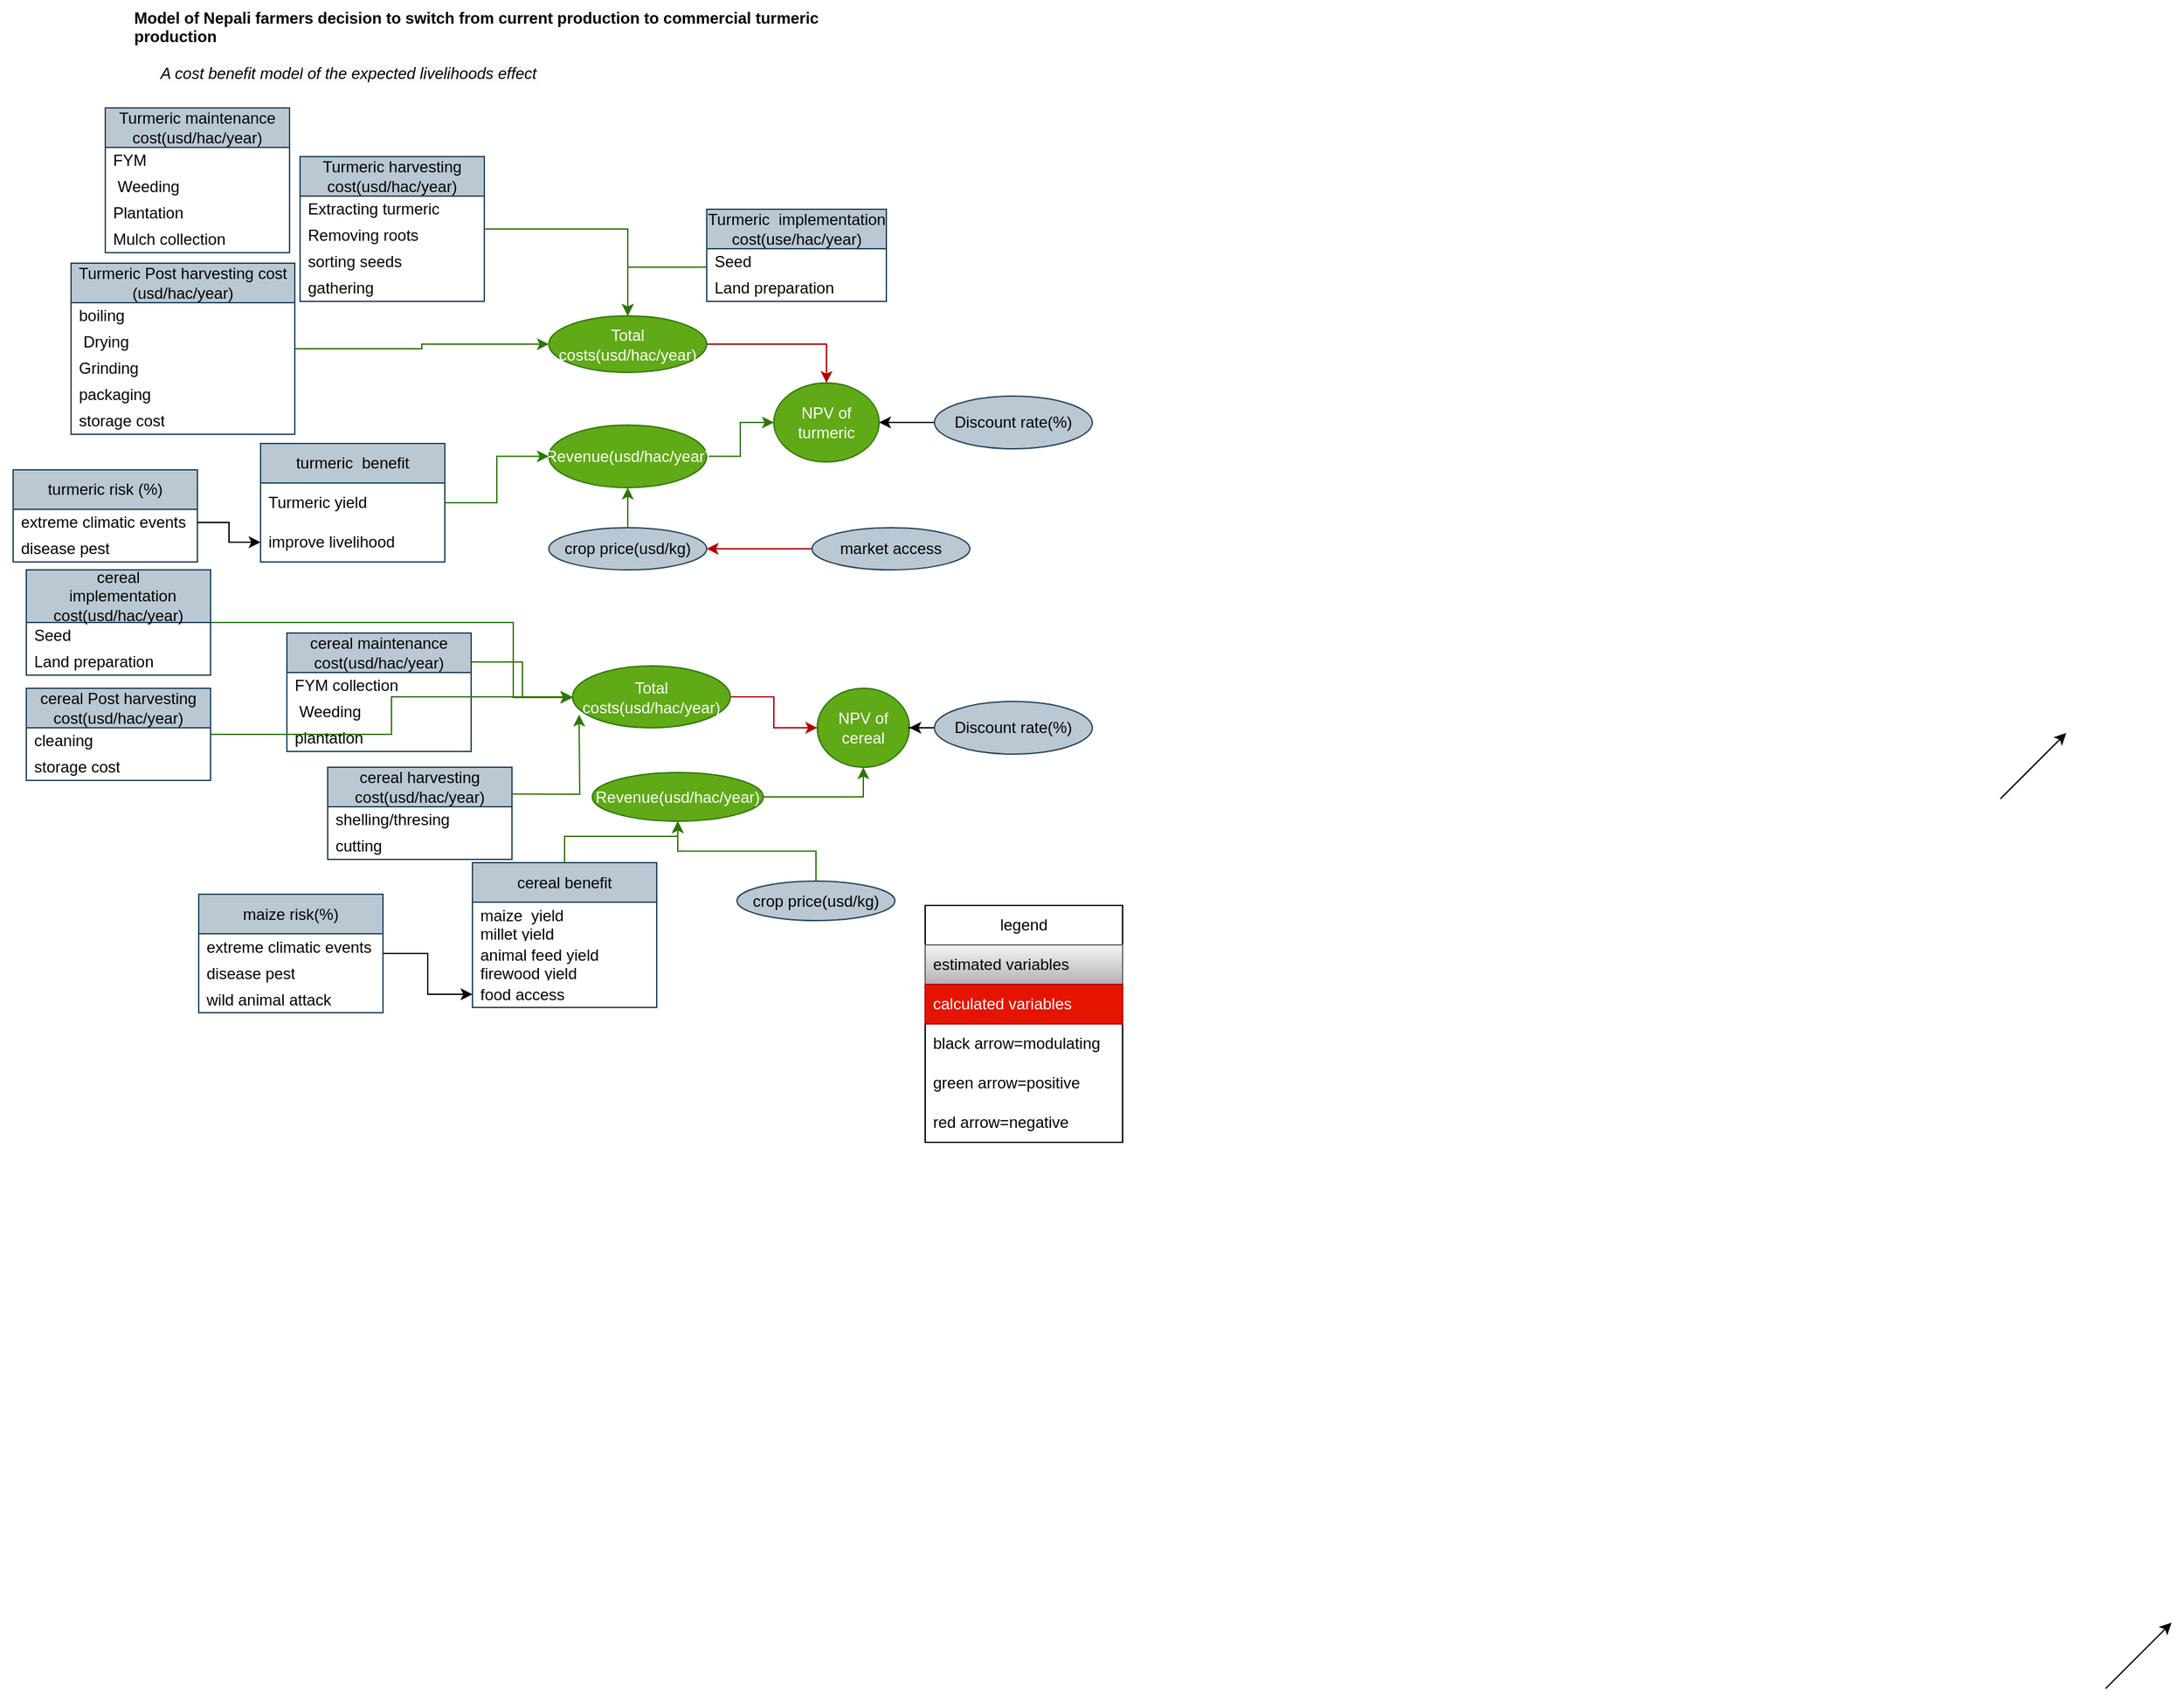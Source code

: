 <mxfile version="22.1.8" type="github">
  <diagram id="5McHi9BxwL8mM6UUfLl7" name="Page-1">
    <mxGraphModel dx="104" dy="647" grid="1" gridSize="10" guides="1" tooltips="1" connect="1" arrows="1" fold="1" page="1" pageScale="1" pageWidth="850" pageHeight="1100" background="none" math="0" shadow="0">
      <root>
        <mxCell id="0" />
        <mxCell id="1" parent="0" />
        <mxCell id="vRBI4vWx7eo8pq1-qWPK-2" value="Model of Nepali farmers decision to switch from current production to commercial turmeric production" style="text;whiteSpace=wrap;fontSize=12;fontStyle=1;strokeWidth=1;" parent="1" vertex="1">
          <mxGeometry x="950" y="17" width="560" height="60" as="geometry" />
        </mxCell>
        <mxCell id="vRBI4vWx7eo8pq1-qWPK-3" value="&lt;span style=&quot;color: rgb(0, 0, 0); font-family: Helvetica; font-size: 12px; font-style: italic; font-variant-ligatures: normal; font-variant-caps: normal; letter-spacing: normal; orphans: 2; text-align: left; text-indent: 0px; text-transform: none; widows: 2; word-spacing: 0px; -webkit-text-stroke-width: 0px; background-color: rgb(251, 251, 251); text-decoration-thickness: initial; float: none; display: inline !important;&quot;&gt;A cost benefit model&lt;/span&gt;&lt;span style=&quot;color: rgb(0, 0, 0); font-family: Helvetica; font-size: 12px; font-style: italic; font-variant-ligatures: normal; font-variant-caps: normal; letter-spacing: normal; orphans: 2; text-align: left; text-indent: 0px; text-transform: none; widows: 2; word-spacing: 0px; -webkit-text-stroke-width: 0px; background-color: rgb(251, 251, 251); text-decoration-thickness: initial; float: none; display: inline !important;&quot;&gt;&amp;nbsp;of the expected livelihoods effect&amp;nbsp;&lt;/span&gt;" style="text;whiteSpace=wrap;html=1;fontSize=12;fontStyle=0;strokeWidth=1;" parent="1" vertex="1">
          <mxGeometry x="970" y="59" width="450" height="40" as="geometry" />
        </mxCell>
        <mxCell id="vRBI4vWx7eo8pq1-qWPK-5" value="NPV of turmeric" style="ellipse;whiteSpace=wrap;html=1;fontSize=12;strokeWidth=1;fillColor=#60a917;fontColor=#ffffff;strokeColor=#2D7600;" parent="1" vertex="1">
          <mxGeometry x="1438" y="308" width="80" height="60" as="geometry" />
        </mxCell>
        <mxCell id="vRBI4vWx7eo8pq1-qWPK-17" style="edgeStyle=none;curved=1;rounded=0;orthogonalLoop=1;jettySize=auto;html=1;entryX=0;entryY=0.5;entryDx=0;entryDy=0;fontSize=12;startSize=8;endSize=8;strokeWidth=1;" parent="1" edge="1">
          <mxGeometry relative="1" as="geometry">
            <mxPoint x="860" y="294.5" as="sourcePoint" />
            <mxPoint x="860" y="294.5" as="targetPoint" />
          </mxGeometry>
        </mxCell>
        <mxCell id="vRBI4vWx7eo8pq1-qWPK-29" value="NPV of cereal" style="ellipse;whiteSpace=wrap;html=1;fontSize=12;strokeWidth=1;fillColor=#60a917;fontColor=#ffffff;strokeColor=#2D7600;" parent="1" vertex="1">
          <mxGeometry x="1471" y="540" width="70" height="60" as="geometry" />
        </mxCell>
        <mxCell id="g0W_0NXHWMT82P0ljdfY-27" value="" style="edgeStyle=orthogonalEdgeStyle;rounded=0;orthogonalLoop=1;jettySize=auto;html=1;fillColor=#60a917;strokeColor=#2D7600;" parent="1" source="Bm_euUfFgAgu9yLUH32F-1" target="vRBI4vWx7eo8pq1-qWPK-5" edge="1">
          <mxGeometry relative="1" as="geometry" />
        </mxCell>
        <mxCell id="Bm_euUfFgAgu9yLUH32F-1" value="Revenue(usd/hac/year)" style="ellipse;whiteSpace=wrap;html=1;fillColor=#60a917;fontColor=#ffffff;strokeColor=#2D7600;" parent="1" vertex="1">
          <mxGeometry x="1267" y="340" width="120" height="47.5" as="geometry" />
        </mxCell>
        <mxCell id="g0W_0NXHWMT82P0ljdfY-26" value="" style="edgeStyle=orthogonalEdgeStyle;rounded=0;orthogonalLoop=1;jettySize=auto;html=1;fillColor=#e51400;strokeColor=#B20000;" parent="1" source="Bm_euUfFgAgu9yLUH32F-5" target="vRBI4vWx7eo8pq1-qWPK-5" edge="1">
          <mxGeometry relative="1" as="geometry" />
        </mxCell>
        <mxCell id="Bm_euUfFgAgu9yLUH32F-5" value="Total costs(usd/hac/year)" style="ellipse;whiteSpace=wrap;html=1;fillColor=#60a917;fontColor=#ffffff;strokeColor=#2D7600;" parent="1" vertex="1">
          <mxGeometry x="1267" y="257" width="120" height="43" as="geometry" />
        </mxCell>
        <mxCell id="qbSNNWnGffYOng-eK7Mu-45" value="" style="edgeStyle=orthogonalEdgeStyle;rounded=0;orthogonalLoop=1;jettySize=auto;html=1;fillColor=#e51400;strokeColor=#B20000;" parent="1" source="Bm_euUfFgAgu9yLUH32F-6" target="vRBI4vWx7eo8pq1-qWPK-29" edge="1">
          <mxGeometry relative="1" as="geometry" />
        </mxCell>
        <mxCell id="Bm_euUfFgAgu9yLUH32F-6" value="Total costs(usd/hac/year)" style="ellipse;whiteSpace=wrap;html=1;fillColor=#60a917;fontColor=#ffffff;strokeColor=#2D7600;" parent="1" vertex="1">
          <mxGeometry x="1285" y="523" width="120" height="47" as="geometry" />
        </mxCell>
        <mxCell id="g0W_0NXHWMT82P0ljdfY-28" value="" style="edgeStyle=orthogonalEdgeStyle;rounded=0;orthogonalLoop=1;jettySize=auto;html=1;" parent="1" source="Bm_euUfFgAgu9yLUH32F-8" target="vRBI4vWx7eo8pq1-qWPK-5" edge="1">
          <mxGeometry relative="1" as="geometry" />
        </mxCell>
        <mxCell id="Bm_euUfFgAgu9yLUH32F-8" value="Discount rate(%)" style="ellipse;whiteSpace=wrap;html=1;fillColor=#bac8d3;strokeColor=#23445d;" parent="1" vertex="1">
          <mxGeometry x="1560" y="318" width="120" height="40" as="geometry" />
        </mxCell>
        <mxCell id="Bm_euUfFgAgu9yLUH32F-24" value="" style="endArrow=classic;html=1;rounded=0;" parent="1" edge="1">
          <mxGeometry width="50" height="50" relative="1" as="geometry">
            <mxPoint x="2450" y="1300" as="sourcePoint" />
            <mxPoint x="2500" y="1250" as="targetPoint" />
          </mxGeometry>
        </mxCell>
        <mxCell id="Bm_euUfFgAgu9yLUH32F-32" value="" style="endArrow=classic;html=1;rounded=0;" parent="1" edge="1">
          <mxGeometry width="50" height="50" relative="1" as="geometry">
            <mxPoint x="2370" y="624" as="sourcePoint" />
            <mxPoint x="2420" y="574" as="targetPoint" />
          </mxGeometry>
        </mxCell>
        <mxCell id="qbSNNWnGffYOng-eK7Mu-56" value="" style="edgeStyle=orthogonalEdgeStyle;rounded=0;orthogonalLoop=1;jettySize=auto;html=1;fillColor=#60a917;strokeColor=#2D7600;" parent="1" source="Bm_euUfFgAgu9yLUH32F-40" target="vRBI4vWx7eo8pq1-qWPK-29" edge="1">
          <mxGeometry relative="1" as="geometry" />
        </mxCell>
        <mxCell id="Bm_euUfFgAgu9yLUH32F-40" value="Revenue(usd/hac/year)" style="ellipse;whiteSpace=wrap;html=1;fillColor=#60a917;fontColor=#ffffff;strokeColor=#2D7600;" parent="1" vertex="1">
          <mxGeometry x="1300" y="604" width="130" height="37" as="geometry" />
        </mxCell>
        <mxCell id="qbSNNWnGffYOng-eK7Mu-16" style="edgeStyle=orthogonalEdgeStyle;rounded=0;orthogonalLoop=1;jettySize=auto;html=1;exitX=0.5;exitY=1;exitDx=0;exitDy=0;" parent="1" edge="1">
          <mxGeometry relative="1" as="geometry">
            <mxPoint x="1127" y="641" as="sourcePoint" />
            <mxPoint x="1127" y="641" as="targetPoint" />
          </mxGeometry>
        </mxCell>
        <mxCell id="g0W_0NXHWMT82P0ljdfY-61" value="" style="edgeStyle=orthogonalEdgeStyle;rounded=0;orthogonalLoop=1;jettySize=auto;html=1;fillColor=#60a917;strokeColor=#2D7600;" parent="1" source="qbSNNWnGffYOng-eK7Mu-23" target="Bm_euUfFgAgu9yLUH32F-40" edge="1">
          <mxGeometry relative="1" as="geometry" />
        </mxCell>
        <mxCell id="qbSNNWnGffYOng-eK7Mu-23" value="cereal benefit" style="swimlane;fontStyle=0;childLayout=stackLayout;horizontal=1;startSize=30;horizontalStack=0;resizeParent=1;resizeParentMax=0;resizeLast=0;collapsible=1;marginBottom=0;whiteSpace=wrap;html=1;fillColor=#bac8d3;strokeColor=#23445d;" parent="1" vertex="1">
          <mxGeometry x="1209" y="672.5" width="140" height="110" as="geometry">
            <mxRectangle x="951" y="646.5" width="80" height="30" as="alternateBounds" />
          </mxGeometry>
        </mxCell>
        <mxCell id="qbSNNWnGffYOng-eK7Mu-24" value="maize &amp;nbsp;yield &lt;br&gt;millet yield" style="text;strokeColor=none;fillColor=none;align=left;verticalAlign=middle;spacingLeft=4;spacingRight=4;overflow=hidden;points=[[0,0.5,0,0,0],[1,0.5,0,0,0]];portConstraint=eastwest;rotatable=0;whiteSpace=wrap;html=1;" parent="qbSNNWnGffYOng-eK7Mu-23" vertex="1">
          <mxGeometry y="30" width="140" height="30" as="geometry" />
        </mxCell>
        <mxCell id="qbSNNWnGffYOng-eK7Mu-25" value="animal feed yield firewood yield" style="text;strokeColor=none;fillColor=none;align=left;verticalAlign=middle;spacingLeft=4;spacingRight=4;overflow=hidden;points=[[0,0.5],[1,0.5]];portConstraint=eastwest;rotatable=0;whiteSpace=wrap;html=1;" parent="qbSNNWnGffYOng-eK7Mu-23" vertex="1">
          <mxGeometry y="60" width="140" height="30" as="geometry" />
        </mxCell>
        <mxCell id="qbSNNWnGffYOng-eK7Mu-26" value="food access" style="text;strokeColor=none;fillColor=none;align=left;verticalAlign=middle;spacingLeft=4;spacingRight=4;overflow=hidden;points=[[0,0.5],[1,0.5]];portConstraint=eastwest;rotatable=0;whiteSpace=wrap;html=1;" parent="qbSNNWnGffYOng-eK7Mu-23" vertex="1">
          <mxGeometry y="90" width="140" height="20" as="geometry" />
        </mxCell>
        <mxCell id="g0W_0NXHWMT82P0ljdfY-30" value="" style="edgeStyle=orthogonalEdgeStyle;rounded=0;orthogonalLoop=1;jettySize=auto;html=1;fillColor=#60a917;strokeColor=#2D7600;" parent="1" source="qbSNNWnGffYOng-eK7Mu-44" target="Bm_euUfFgAgu9yLUH32F-1" edge="1">
          <mxGeometry relative="1" as="geometry" />
        </mxCell>
        <mxCell id="qbSNNWnGffYOng-eK7Mu-44" value="crop price(usd/kg)" style="ellipse;whiteSpace=wrap;html=1;fillColor=#bac8d3;strokeColor=#23445d;" parent="1" vertex="1">
          <mxGeometry x="1267" y="418" width="120" height="32" as="geometry" />
        </mxCell>
        <mxCell id="g0W_0NXHWMT82P0ljdfY-25" value="" style="edgeStyle=orthogonalEdgeStyle;rounded=0;orthogonalLoop=1;jettySize=auto;html=1;fillColor=#60a917;strokeColor=#2D7600;" parent="1" source="qbSNNWnGffYOng-eK7Mu-59" target="Bm_euUfFgAgu9yLUH32F-1" edge="1">
          <mxGeometry relative="1" as="geometry" />
        </mxCell>
        <mxCell id="qbSNNWnGffYOng-eK7Mu-59" value="turmeric &amp;nbsp;benefit" style="swimlane;fontStyle=0;childLayout=stackLayout;horizontal=1;startSize=30;horizontalStack=0;resizeParent=1;resizeParentMax=0;resizeLast=0;collapsible=1;marginBottom=0;whiteSpace=wrap;html=1;fillColor=#bac8d3;strokeColor=#23445d;" parent="1" vertex="1">
          <mxGeometry x="1048" y="354" width="140" height="90" as="geometry">
            <mxRectangle x="1048" y="354" width="130" height="30" as="alternateBounds" />
          </mxGeometry>
        </mxCell>
        <mxCell id="qbSNNWnGffYOng-eK7Mu-60" value="Turmeric yield" style="text;strokeColor=none;fillColor=none;align=left;verticalAlign=middle;spacingLeft=4;spacingRight=4;overflow=hidden;points=[[0,0.5],[1,0.5]];portConstraint=eastwest;rotatable=0;whiteSpace=wrap;html=1;" parent="qbSNNWnGffYOng-eK7Mu-59" vertex="1">
          <mxGeometry y="30" width="140" height="30" as="geometry" />
        </mxCell>
        <mxCell id="qbSNNWnGffYOng-eK7Mu-62" value="improve livelihood" style="text;strokeColor=none;fillColor=none;align=left;verticalAlign=middle;spacingLeft=4;spacingRight=4;overflow=hidden;points=[[0,0.5],[1,0.5]];portConstraint=eastwest;rotatable=0;whiteSpace=wrap;html=1;" parent="qbSNNWnGffYOng-eK7Mu-59" vertex="1">
          <mxGeometry y="60" width="140" height="30" as="geometry" />
        </mxCell>
        <mxCell id="g0W_0NXHWMT82P0ljdfY-53" value="" style="edgeStyle=orthogonalEdgeStyle;rounded=0;orthogonalLoop=1;jettySize=auto;html=1;fillColor=#60a917;strokeColor=#2D7600;" parent="1" source="P7z4gR5DvrRTQaax9_9S-4" target="Bm_euUfFgAgu9yLUH32F-6" edge="1">
          <mxGeometry relative="1" as="geometry">
            <Array as="points">
              <mxPoint x="1247" y="520" />
              <mxPoint x="1247" y="547" />
            </Array>
          </mxGeometry>
        </mxCell>
        <mxCell id="P7z4gR5DvrRTQaax9_9S-4" value="cereal maintenance cost(usd/hac/year)" style="swimlane;fontStyle=0;childLayout=stackLayout;horizontal=1;startSize=30;horizontalStack=0;resizeParent=1;resizeParentMax=0;resizeLast=0;collapsible=1;marginBottom=0;whiteSpace=wrap;html=1;fillColor=#bac8d3;strokeColor=#23445d;" parent="1" vertex="1">
          <mxGeometry x="1068" y="498" width="140" height="90" as="geometry">
            <mxRectangle x="1068" y="498" width="170" height="30" as="alternateBounds" />
          </mxGeometry>
        </mxCell>
        <mxCell id="P7z4gR5DvrRTQaax9_9S-5" value="FYM collection" style="text;strokeColor=none;fillColor=none;align=left;verticalAlign=middle;spacingLeft=4;spacingRight=4;overflow=hidden;points=[[0,0.5],[1,0.5]];portConstraint=eastwest;rotatable=0;whiteSpace=wrap;html=1;" parent="P7z4gR5DvrRTQaax9_9S-4" vertex="1">
          <mxGeometry y="30" width="140" height="20" as="geometry" />
        </mxCell>
        <mxCell id="P7z4gR5DvrRTQaax9_9S-6" value="&amp;nbsp;Weeding&lt;br&gt;" style="text;strokeColor=none;fillColor=none;align=left;verticalAlign=middle;spacingLeft=4;spacingRight=4;overflow=hidden;points=[[0,0.5],[1,0.5]];portConstraint=eastwest;rotatable=0;whiteSpace=wrap;html=1;" parent="P7z4gR5DvrRTQaax9_9S-4" vertex="1">
          <mxGeometry y="50" width="140" height="20" as="geometry" />
        </mxCell>
        <mxCell id="P7z4gR5DvrRTQaax9_9S-7" value="plantation" style="text;strokeColor=none;fillColor=none;align=left;verticalAlign=middle;spacingLeft=4;spacingRight=4;overflow=hidden;points=[[0,0.5],[1,0.5]];portConstraint=eastwest;rotatable=0;whiteSpace=wrap;html=1;" parent="P7z4gR5DvrRTQaax9_9S-4" vertex="1">
          <mxGeometry y="70" width="140" height="20" as="geometry" />
        </mxCell>
        <mxCell id="g0W_0NXHWMT82P0ljdfY-52" value="" style="edgeStyle=orthogonalEdgeStyle;rounded=0;orthogonalLoop=1;jettySize=auto;html=1;fillColor=#60a917;strokeColor=#2D7600;" parent="1" edge="1">
          <mxGeometry relative="1" as="geometry">
            <mxPoint x="1178" y="620" as="sourcePoint" />
            <mxPoint x="1290" y="560" as="targetPoint" />
          </mxGeometry>
        </mxCell>
        <mxCell id="P7z4gR5DvrRTQaax9_9S-9" value="cereal harvesting cost(usd/hac/year)" style="swimlane;fontStyle=0;childLayout=stackLayout;horizontal=1;startSize=30;horizontalStack=0;resizeParent=1;resizeParentMax=0;resizeLast=0;collapsible=1;marginBottom=0;whiteSpace=wrap;html=1;fillColor=#bac8d3;strokeColor=#23445d;" parent="1" vertex="1">
          <mxGeometry x="1099" y="600" width="140" height="70" as="geometry">
            <mxRectangle x="1073" y="600" width="160" height="30" as="alternateBounds" />
          </mxGeometry>
        </mxCell>
        <mxCell id="P7z4gR5DvrRTQaax9_9S-11" value="shelling/thresing" style="text;strokeColor=none;fillColor=none;align=left;verticalAlign=middle;spacingLeft=4;spacingRight=4;overflow=hidden;points=[[0,0.5],[1,0.5]];portConstraint=eastwest;rotatable=0;whiteSpace=wrap;html=1;" parent="P7z4gR5DvrRTQaax9_9S-9" vertex="1">
          <mxGeometry y="30" width="140" height="20" as="geometry" />
        </mxCell>
        <mxCell id="P7z4gR5DvrRTQaax9_9S-10" value="cutting" style="text;strokeColor=none;fillColor=none;align=left;verticalAlign=middle;spacingLeft=4;spacingRight=4;overflow=hidden;points=[[0,0.5],[1,0.5]];portConstraint=eastwest;rotatable=0;whiteSpace=wrap;html=1;" parent="P7z4gR5DvrRTQaax9_9S-9" vertex="1">
          <mxGeometry y="50" width="140" height="20" as="geometry" />
        </mxCell>
        <mxCell id="g0W_0NXHWMT82P0ljdfY-24" value="" style="edgeStyle=orthogonalEdgeStyle;rounded=0;orthogonalLoop=1;jettySize=auto;html=1;fillColor=#60a917;strokeColor=#2D7600;" parent="1" source="d5tyBhBD4ZNlllIkALd0-3" target="Bm_euUfFgAgu9yLUH32F-5" edge="1">
          <mxGeometry relative="1" as="geometry" />
        </mxCell>
        <mxCell id="d5tyBhBD4ZNlllIkALd0-3" value="Turmeric Post harvesting cost (usd/hac/year)" style="swimlane;fontStyle=0;childLayout=stackLayout;horizontal=1;startSize=30;horizontalStack=0;resizeParent=1;resizeParentMax=0;resizeLast=0;collapsible=1;marginBottom=0;whiteSpace=wrap;html=1;fillColor=#bac8d3;strokeColor=#23445d;" parent="1" vertex="1">
          <mxGeometry x="904" y="217" width="170" height="130" as="geometry">
            <mxRectangle x="879" y="280" width="200" height="30" as="alternateBounds" />
          </mxGeometry>
        </mxCell>
        <mxCell id="d5tyBhBD4ZNlllIkALd0-6" value="boiling&amp;nbsp;" style="text;strokeColor=none;fillColor=none;align=left;verticalAlign=middle;spacingLeft=4;spacingRight=4;overflow=hidden;points=[[0,0.5],[1,0.5]];portConstraint=eastwest;rotatable=0;whiteSpace=wrap;html=1;" parent="d5tyBhBD4ZNlllIkALd0-3" vertex="1">
          <mxGeometry y="30" width="170" height="20" as="geometry" />
        </mxCell>
        <mxCell id="g0W_0NXHWMT82P0ljdfY-102" value="&amp;nbsp;Drying&amp;nbsp;" style="text;strokeColor=none;fillColor=none;align=left;verticalAlign=middle;spacingLeft=4;spacingRight=4;overflow=hidden;points=[[0,0.5],[1,0.5]];portConstraint=eastwest;rotatable=0;whiteSpace=wrap;html=1;" parent="d5tyBhBD4ZNlllIkALd0-3" vertex="1">
          <mxGeometry y="50" width="170" height="20" as="geometry" />
        </mxCell>
        <mxCell id="g0W_0NXHWMT82P0ljdfY-103" value="Grinding" style="text;strokeColor=none;fillColor=none;align=left;verticalAlign=middle;spacingLeft=4;spacingRight=4;overflow=hidden;points=[[0,0.5],[1,0.5]];portConstraint=eastwest;rotatable=0;whiteSpace=wrap;html=1;" parent="d5tyBhBD4ZNlllIkALd0-3" vertex="1">
          <mxGeometry y="70" width="170" height="20" as="geometry" />
        </mxCell>
        <mxCell id="g0W_0NXHWMT82P0ljdfY-105" value="packaging" style="text;strokeColor=none;fillColor=none;align=left;verticalAlign=middle;spacingLeft=4;spacingRight=4;overflow=hidden;points=[[0,0.5],[1,0.5]];portConstraint=eastwest;rotatable=0;whiteSpace=wrap;html=1;" parent="d5tyBhBD4ZNlllIkALd0-3" vertex="1">
          <mxGeometry y="90" width="170" height="20" as="geometry" />
        </mxCell>
        <mxCell id="g0W_0NXHWMT82P0ljdfY-106" value="storage cost" style="text;strokeColor=none;fillColor=none;align=left;verticalAlign=middle;spacingLeft=4;spacingRight=4;overflow=hidden;points=[[0,0.5],[1,0.5]];portConstraint=eastwest;rotatable=0;whiteSpace=wrap;html=1;" parent="d5tyBhBD4ZNlllIkALd0-3" vertex="1">
          <mxGeometry y="110" width="170" height="20" as="geometry" />
        </mxCell>
        <mxCell id="g0W_0NXHWMT82P0ljdfY-13" value="" style="edgeStyle=orthogonalEdgeStyle;rounded=0;orthogonalLoop=1;jettySize=auto;html=1;fillColor=#60a917;strokeColor=#2D7600;" parent="1" source="d5tyBhBD4ZNlllIkALd0-7" target="Bm_euUfFgAgu9yLUH32F-5" edge="1">
          <mxGeometry relative="1" as="geometry">
            <Array as="points">
              <mxPoint x="1477" y="220" />
              <mxPoint x="1327" y="220" />
            </Array>
          </mxGeometry>
        </mxCell>
        <mxCell id="d5tyBhBD4ZNlllIkALd0-7" value="Turmeric &amp;nbsp;implementation cost(use/hac/year)" style="swimlane;fontStyle=0;childLayout=stackLayout;horizontal=1;startSize=30;horizontalStack=0;resizeParent=1;resizeParentMax=0;resizeLast=0;collapsible=1;marginBottom=0;whiteSpace=wrap;html=1;fillColor=#bac8d3;strokeColor=#23445d;" parent="1" vertex="1">
          <mxGeometry x="1387" y="176" width="136.5" height="70" as="geometry">
            <mxRectangle x="1380" y="150" width="193" height="30" as="alternateBounds" />
          </mxGeometry>
        </mxCell>
        <mxCell id="g0W_0NXHWMT82P0ljdfY-39" value="Seed &amp;nbsp;&amp;nbsp;&lt;br&gt;&amp;nbsp;&lt;br&gt;&amp;nbsp;" style="text;strokeColor=none;fillColor=none;align=left;verticalAlign=middle;spacingLeft=4;spacingRight=4;overflow=hidden;points=[[0,0.5],[1,0.5]];portConstraint=eastwest;rotatable=0;whiteSpace=wrap;html=1;" parent="d5tyBhBD4ZNlllIkALd0-7" vertex="1">
          <mxGeometry y="30" width="136.5" height="20" as="geometry" />
        </mxCell>
        <mxCell id="d5tyBhBD4ZNlllIkALd0-9" value="Land preparation" style="text;strokeColor=none;fillColor=none;align=left;verticalAlign=middle;spacingLeft=4;spacingRight=4;overflow=hidden;points=[[0,0.5],[1,0.5]];portConstraint=eastwest;rotatable=0;whiteSpace=wrap;html=1;" parent="d5tyBhBD4ZNlllIkALd0-7" vertex="1">
          <mxGeometry y="50" width="136.5" height="20" as="geometry" />
        </mxCell>
        <mxCell id="d5tyBhBD4ZNlllIkALd0-12" value="Turmeric maintenance cost(usd/hac/year)" style="swimlane;fontStyle=0;childLayout=stackLayout;horizontal=1;startSize=30;horizontalStack=0;resizeParent=1;resizeParentMax=0;resizeLast=0;collapsible=1;marginBottom=0;whiteSpace=wrap;html=1;fillColor=#bac8d3;strokeColor=#23445d;" parent="1" vertex="1">
          <mxGeometry x="930" y="99" width="140" height="110" as="geometry">
            <mxRectangle x="930" y="99" width="180" height="30" as="alternateBounds" />
          </mxGeometry>
        </mxCell>
        <mxCell id="d5tyBhBD4ZNlllIkALd0-13" value="FYM &lt;br&gt;" style="text;strokeColor=none;fillColor=none;align=left;verticalAlign=middle;spacingLeft=4;spacingRight=4;overflow=hidden;points=[[0,0.5],[1,0.5]];portConstraint=eastwest;rotatable=0;whiteSpace=wrap;html=1;" parent="d5tyBhBD4ZNlllIkALd0-12" vertex="1">
          <mxGeometry y="30" width="140" height="20" as="geometry" />
        </mxCell>
        <mxCell id="d5tyBhBD4ZNlllIkALd0-14" value="&amp;nbsp;Weeding&lt;br&gt;" style="text;strokeColor=none;fillColor=none;align=left;verticalAlign=middle;spacingLeft=4;spacingRight=4;overflow=hidden;points=[[0,0.5],[1,0.5]];portConstraint=eastwest;rotatable=0;whiteSpace=wrap;html=1;" parent="d5tyBhBD4ZNlllIkALd0-12" vertex="1">
          <mxGeometry y="50" width="140" height="20" as="geometry" />
        </mxCell>
        <mxCell id="d5tyBhBD4ZNlllIkALd0-15" value="Plantation" style="text;strokeColor=none;fillColor=none;align=left;verticalAlign=middle;spacingLeft=4;spacingRight=4;overflow=hidden;points=[[0,0.5],[1,0.5]];portConstraint=eastwest;rotatable=0;whiteSpace=wrap;html=1;" parent="d5tyBhBD4ZNlllIkALd0-12" vertex="1">
          <mxGeometry y="70" width="140" height="20" as="geometry" />
        </mxCell>
        <mxCell id="d5tyBhBD4ZNlllIkALd0-23" value="Mulch collection" style="text;strokeColor=none;fillColor=none;align=left;verticalAlign=middle;spacingLeft=4;spacingRight=4;overflow=hidden;points=[[0,0.5],[1,0.5]];portConstraint=eastwest;rotatable=0;whiteSpace=wrap;html=1;" parent="d5tyBhBD4ZNlllIkALd0-12" vertex="1">
          <mxGeometry y="90" width="140" height="20" as="geometry" />
        </mxCell>
        <mxCell id="g0W_0NXHWMT82P0ljdfY-57" value="" style="edgeStyle=orthogonalEdgeStyle;rounded=0;orthogonalLoop=1;jettySize=auto;html=1;fillColor=#60a917;strokeColor=#2D7600;" parent="1" source="d5tyBhBD4ZNlllIkALd0-29" target="Bm_euUfFgAgu9yLUH32F-6" edge="1">
          <mxGeometry relative="1" as="geometry" />
        </mxCell>
        <mxCell id="d5tyBhBD4ZNlllIkALd0-29" value="cereal Post harvesting cost(usd/hac/year)" style="swimlane;fontStyle=0;childLayout=stackLayout;horizontal=1;startSize=30;horizontalStack=0;resizeParent=1;resizeParentMax=0;resizeLast=0;collapsible=1;marginBottom=0;whiteSpace=wrap;html=1;fillColor=#bac8d3;strokeColor=#23445d;" parent="1" vertex="1">
          <mxGeometry x="870" y="540" width="140" height="70" as="geometry">
            <mxRectangle x="870" y="540" width="165" height="30" as="alternateBounds" />
          </mxGeometry>
        </mxCell>
        <mxCell id="d5tyBhBD4ZNlllIkALd0-30" value="cleaning" style="text;strokeColor=none;fillColor=none;align=left;verticalAlign=middle;spacingLeft=4;spacingRight=4;overflow=hidden;points=[[0,0.5],[1,0.5]];portConstraint=eastwest;rotatable=0;whiteSpace=wrap;html=1;" parent="d5tyBhBD4ZNlllIkALd0-29" vertex="1">
          <mxGeometry y="30" width="140" height="20" as="geometry" />
        </mxCell>
        <mxCell id="d5tyBhBD4ZNlllIkALd0-31" value="storage cost" style="text;strokeColor=none;fillColor=none;align=left;verticalAlign=middle;spacingLeft=4;spacingRight=4;overflow=hidden;points=[[0,0.5],[1,0.5]];portConstraint=eastwest;rotatable=0;whiteSpace=wrap;html=1;" parent="d5tyBhBD4ZNlllIkALd0-29" vertex="1">
          <mxGeometry y="50" width="140" height="20" as="geometry" />
        </mxCell>
        <mxCell id="g0W_0NXHWMT82P0ljdfY-23" value="" style="edgeStyle=orthogonalEdgeStyle;rounded=0;orthogonalLoop=1;jettySize=auto;html=1;fillColor=#60a917;strokeColor=#2D7600;" parent="1" source="d5tyBhBD4ZNlllIkALd0-17" target="Bm_euUfFgAgu9yLUH32F-5" edge="1">
          <mxGeometry relative="1" as="geometry" />
        </mxCell>
        <mxCell id="d5tyBhBD4ZNlllIkALd0-17" value="Turmeric harvesting cost(usd/hac/year)" style="swimlane;fontStyle=0;childLayout=stackLayout;horizontal=1;startSize=30;horizontalStack=0;resizeParent=1;resizeParentMax=0;resizeLast=0;collapsible=1;marginBottom=0;whiteSpace=wrap;html=1;fillColor=#bac8d3;strokeColor=#23445d;" parent="1" vertex="1">
          <mxGeometry x="1078" y="136" width="140" height="110" as="geometry">
            <mxRectangle x="1078" y="160" width="170" height="30" as="alternateBounds" />
          </mxGeometry>
        </mxCell>
        <mxCell id="d5tyBhBD4ZNlllIkALd0-18" value="Extracting turmeric" style="text;strokeColor=none;fillColor=none;align=left;verticalAlign=middle;spacingLeft=4;spacingRight=4;overflow=hidden;points=[[0,0.5],[1,0.5]];portConstraint=eastwest;rotatable=0;whiteSpace=wrap;html=1;" parent="d5tyBhBD4ZNlllIkALd0-17" vertex="1">
          <mxGeometry y="30" width="140" height="20" as="geometry" />
        </mxCell>
        <mxCell id="d5tyBhBD4ZNlllIkALd0-19" value="Removing roots" style="text;strokeColor=none;fillColor=none;align=left;verticalAlign=middle;spacingLeft=4;spacingRight=4;overflow=hidden;points=[[0,0.5],[1,0.5]];portConstraint=eastwest;rotatable=0;whiteSpace=wrap;html=1;" parent="d5tyBhBD4ZNlllIkALd0-17" vertex="1">
          <mxGeometry y="50" width="140" height="20" as="geometry" />
        </mxCell>
        <mxCell id="d5tyBhBD4ZNlllIkALd0-21" value="sorting seeds" style="text;strokeColor=none;fillColor=none;align=left;verticalAlign=middle;spacingLeft=4;spacingRight=4;overflow=hidden;points=[[0,0.5],[1,0.5]];portConstraint=eastwest;rotatable=0;whiteSpace=wrap;html=1;" parent="d5tyBhBD4ZNlllIkALd0-17" vertex="1">
          <mxGeometry y="70" width="140" height="20" as="geometry" />
        </mxCell>
        <mxCell id="d5tyBhBD4ZNlllIkALd0-22" value="gathering" style="text;strokeColor=none;fillColor=none;align=left;verticalAlign=middle;spacingLeft=4;spacingRight=4;overflow=hidden;points=[[0,0.5],[1,0.5]];portConstraint=eastwest;rotatable=0;whiteSpace=wrap;html=1;" parent="d5tyBhBD4ZNlllIkALd0-17" vertex="1">
          <mxGeometry y="90" width="140" height="20" as="geometry" />
        </mxCell>
        <mxCell id="g0W_0NXHWMT82P0ljdfY-34" value="" style="edgeStyle=orthogonalEdgeStyle;rounded=0;orthogonalLoop=1;jettySize=auto;html=1;" parent="1" source="g0W_0NXHWMT82P0ljdfY-31" target="vRBI4vWx7eo8pq1-qWPK-29" edge="1">
          <mxGeometry relative="1" as="geometry" />
        </mxCell>
        <mxCell id="g0W_0NXHWMT82P0ljdfY-31" value="Discount rate(%)" style="ellipse;whiteSpace=wrap;html=1;fillColor=#bac8d3;strokeColor=#23445d;" parent="1" vertex="1">
          <mxGeometry x="1560" y="550" width="120" height="40" as="geometry" />
        </mxCell>
        <mxCell id="g0W_0NXHWMT82P0ljdfY-59" value="" style="edgeStyle=orthogonalEdgeStyle;rounded=0;orthogonalLoop=1;jettySize=auto;html=1;fillColor=#60a917;strokeColor=#2D7600;" parent="1" source="g0W_0NXHWMT82P0ljdfY-32" target="Bm_euUfFgAgu9yLUH32F-40" edge="1">
          <mxGeometry relative="1" as="geometry" />
        </mxCell>
        <mxCell id="g0W_0NXHWMT82P0ljdfY-32" value="crop price(usd/kg)" style="ellipse;whiteSpace=wrap;html=1;fillColor=#bac8d3;strokeColor=#23445d;" parent="1" vertex="1">
          <mxGeometry x="1410" y="686.5" width="120" height="30" as="geometry" />
        </mxCell>
        <mxCell id="g0W_0NXHWMT82P0ljdfY-55" value="" style="edgeStyle=orthogonalEdgeStyle;rounded=0;orthogonalLoop=1;jettySize=auto;html=1;fillColor=#60a917;strokeColor=#2D7600;" parent="1" source="g0W_0NXHWMT82P0ljdfY-41" target="Bm_euUfFgAgu9yLUH32F-6" edge="1">
          <mxGeometry relative="1" as="geometry">
            <Array as="points">
              <mxPoint x="1240" y="490" />
              <mxPoint x="1240" y="547" />
            </Array>
          </mxGeometry>
        </mxCell>
        <mxCell id="g0W_0NXHWMT82P0ljdfY-41" value="cereal&lt;br&gt;&amp;nbsp; implementation cost(usd/hac/year)" style="swimlane;fontStyle=0;childLayout=stackLayout;horizontal=1;startSize=40;horizontalStack=0;resizeParent=1;resizeParentMax=0;resizeLast=0;collapsible=1;marginBottom=0;whiteSpace=wrap;html=1;fillColor=#bac8d3;strokeColor=#23445d;" parent="1" vertex="1">
          <mxGeometry x="870" y="450" width="140" height="80" as="geometry">
            <mxRectangle x="870" y="450" width="166" height="30" as="alternateBounds" />
          </mxGeometry>
        </mxCell>
        <mxCell id="g0W_0NXHWMT82P0ljdfY-45" value="Seed &amp;nbsp;&amp;nbsp;&lt;br&gt;&amp;nbsp;&lt;br&gt;&amp;nbsp;" style="text;strokeColor=none;fillColor=none;align=left;verticalAlign=middle;spacingLeft=4;spacingRight=4;overflow=hidden;points=[[0,0.5],[1,0.5]];portConstraint=eastwest;rotatable=0;whiteSpace=wrap;html=1;" parent="g0W_0NXHWMT82P0ljdfY-41" vertex="1">
          <mxGeometry y="40" width="140" height="20" as="geometry" />
        </mxCell>
        <mxCell id="g0W_0NXHWMT82P0ljdfY-46" value="Land preparation" style="text;strokeColor=none;fillColor=none;align=left;verticalAlign=middle;spacingLeft=4;spacingRight=4;overflow=hidden;points=[[0,0.5],[1,0.5]];portConstraint=eastwest;rotatable=0;whiteSpace=wrap;html=1;" parent="g0W_0NXHWMT82P0ljdfY-41" vertex="1">
          <mxGeometry y="60" width="140" height="20" as="geometry" />
        </mxCell>
        <mxCell id="g0W_0NXHWMT82P0ljdfY-62" value="turmeric risk (%)" style="swimlane;fontStyle=0;childLayout=stackLayout;horizontal=1;startSize=30;horizontalStack=0;resizeParent=1;resizeParentMax=0;resizeLast=0;collapsible=1;marginBottom=0;whiteSpace=wrap;html=1;fillColor=#bac8d3;strokeColor=#23445d;" parent="1" vertex="1">
          <mxGeometry x="860" y="374" width="140" height="70" as="geometry">
            <mxRectangle x="860" y="374" width="110" height="30" as="alternateBounds" />
          </mxGeometry>
        </mxCell>
        <mxCell id="g0W_0NXHWMT82P0ljdfY-63" value="extreme climatic events" style="text;strokeColor=none;fillColor=none;align=left;verticalAlign=middle;spacingLeft=4;spacingRight=4;overflow=hidden;points=[[0,0.5],[1,0.5]];portConstraint=eastwest;rotatable=0;whiteSpace=wrap;html=1;" parent="g0W_0NXHWMT82P0ljdfY-62" vertex="1">
          <mxGeometry y="30" width="140" height="20" as="geometry" />
        </mxCell>
        <mxCell id="g0W_0NXHWMT82P0ljdfY-64" value="disease pest" style="text;strokeColor=none;fillColor=none;align=left;verticalAlign=middle;spacingLeft=4;spacingRight=4;overflow=hidden;points=[[0,0.5],[1,0.5]];portConstraint=eastwest;rotatable=0;whiteSpace=wrap;html=1;" parent="g0W_0NXHWMT82P0ljdfY-62" vertex="1">
          <mxGeometry y="50" width="140" height="20" as="geometry" />
        </mxCell>
        <mxCell id="g0W_0NXHWMT82P0ljdfY-80" value="" style="edgeStyle=orthogonalEdgeStyle;rounded=0;orthogonalLoop=1;jettySize=auto;html=1;" parent="1" source="g0W_0NXHWMT82P0ljdfY-67" target="qbSNNWnGffYOng-eK7Mu-26" edge="1">
          <mxGeometry relative="1" as="geometry" />
        </mxCell>
        <mxCell id="g0W_0NXHWMT82P0ljdfY-67" value="maize risk(%)" style="swimlane;fontStyle=0;childLayout=stackLayout;horizontal=1;startSize=30;horizontalStack=0;resizeParent=1;resizeParentMax=0;resizeLast=0;collapsible=1;marginBottom=0;whiteSpace=wrap;html=1;fillColor=#bac8d3;strokeColor=#23445d;" parent="1" vertex="1">
          <mxGeometry x="1001" y="696.5" width="140" height="90" as="geometry">
            <mxRectangle x="750" y="666.5" width="90" height="30" as="alternateBounds" />
          </mxGeometry>
        </mxCell>
        <mxCell id="g0W_0NXHWMT82P0ljdfY-68" value="extreme climatic events" style="text;strokeColor=none;fillColor=none;align=left;verticalAlign=middle;spacingLeft=4;spacingRight=4;overflow=hidden;points=[[0,0.5],[1,0.5]];portConstraint=eastwest;rotatable=0;whiteSpace=wrap;html=1;" parent="g0W_0NXHWMT82P0ljdfY-67" vertex="1">
          <mxGeometry y="30" width="140" height="20" as="geometry" />
        </mxCell>
        <mxCell id="g0W_0NXHWMT82P0ljdfY-69" value="disease pest" style="text;strokeColor=none;fillColor=none;align=left;verticalAlign=middle;spacingLeft=4;spacingRight=4;overflow=hidden;points=[[0,0.5],[1,0.5]];portConstraint=eastwest;rotatable=0;whiteSpace=wrap;html=1;" parent="g0W_0NXHWMT82P0ljdfY-67" vertex="1">
          <mxGeometry y="50" width="140" height="20" as="geometry" />
        </mxCell>
        <mxCell id="g0W_0NXHWMT82P0ljdfY-70" value="wild animal attack" style="text;strokeColor=none;fillColor=none;align=left;verticalAlign=middle;spacingLeft=4;spacingRight=4;overflow=hidden;points=[[0,0.5],[1,0.5]];portConstraint=eastwest;rotatable=0;whiteSpace=wrap;html=1;" parent="g0W_0NXHWMT82P0ljdfY-67" vertex="1">
          <mxGeometry y="70" width="140" height="20" as="geometry" />
        </mxCell>
        <mxCell id="g0W_0NXHWMT82P0ljdfY-71" style="edgeStyle=orthogonalEdgeStyle;rounded=0;orthogonalLoop=1;jettySize=auto;html=1;exitX=0.5;exitY=1;exitDx=0;exitDy=0;" parent="1" source="d5tyBhBD4ZNlllIkALd0-3" target="d5tyBhBD4ZNlllIkALd0-3" edge="1">
          <mxGeometry relative="1" as="geometry" />
        </mxCell>
        <mxCell id="g0W_0NXHWMT82P0ljdfY-101" value="" style="edgeStyle=orthogonalEdgeStyle;rounded=0;orthogonalLoop=1;jettySize=auto;html=1;fillColor=#e51400;strokeColor=#B20000;" parent="1" source="g0W_0NXHWMT82P0ljdfY-77" target="qbSNNWnGffYOng-eK7Mu-44" edge="1">
          <mxGeometry relative="1" as="geometry" />
        </mxCell>
        <mxCell id="g0W_0NXHWMT82P0ljdfY-77" value="market access" style="ellipse;whiteSpace=wrap;html=1;fillColor=#bac8d3;strokeColor=#23445d;" parent="1" vertex="1">
          <mxGeometry x="1467" y="418" width="120" height="32" as="geometry" />
        </mxCell>
        <mxCell id="g0W_0NXHWMT82P0ljdfY-79" value="" style="edgeStyle=orthogonalEdgeStyle;rounded=0;orthogonalLoop=1;jettySize=auto;html=1;" parent="1" source="g0W_0NXHWMT82P0ljdfY-63" target="qbSNNWnGffYOng-eK7Mu-62" edge="1">
          <mxGeometry relative="1" as="geometry" />
        </mxCell>
        <mxCell id="g0W_0NXHWMT82P0ljdfY-85" value="legend" style="swimlane;fontStyle=0;childLayout=stackLayout;horizontal=1;startSize=30;horizontalStack=0;resizeParent=1;resizeParentMax=0;resizeLast=0;collapsible=1;marginBottom=0;whiteSpace=wrap;html=1;" parent="1" vertex="1">
          <mxGeometry x="1553" y="705" width="150" height="180" as="geometry" />
        </mxCell>
        <mxCell id="g0W_0NXHWMT82P0ljdfY-86" value="estimated variables" style="text;strokeColor=#666666;fillColor=#f5f5f5;align=left;verticalAlign=middle;spacingLeft=4;spacingRight=4;overflow=hidden;points=[[0,0.5],[1,0.5]];portConstraint=eastwest;rotatable=0;whiteSpace=wrap;html=1;gradientColor=#b3b3b3;" parent="g0W_0NXHWMT82P0ljdfY-85" vertex="1">
          <mxGeometry y="30" width="150" height="30" as="geometry" />
        </mxCell>
        <mxCell id="g0W_0NXHWMT82P0ljdfY-87" value="calculated variables" style="text;strokeColor=#B20000;fillColor=#e51400;align=left;verticalAlign=middle;spacingLeft=4;spacingRight=4;overflow=hidden;points=[[0,0.5],[1,0.5]];portConstraint=eastwest;rotatable=0;whiteSpace=wrap;html=1;fontColor=#ffffff;" parent="g0W_0NXHWMT82P0ljdfY-85" vertex="1">
          <mxGeometry y="60" width="150" height="30" as="geometry" />
        </mxCell>
        <mxCell id="g0W_0NXHWMT82P0ljdfY-98" value="black arrow=modulating" style="text;strokeColor=none;fillColor=none;align=left;verticalAlign=middle;spacingLeft=4;spacingRight=4;overflow=hidden;points=[[0,0.5],[1,0.5]];portConstraint=eastwest;rotatable=0;whiteSpace=wrap;html=1;" parent="g0W_0NXHWMT82P0ljdfY-85" vertex="1">
          <mxGeometry y="90" width="150" height="30" as="geometry" />
        </mxCell>
        <mxCell id="g0W_0NXHWMT82P0ljdfY-99" value="green arrow=positive" style="text;strokeColor=none;fillColor=none;align=left;verticalAlign=middle;spacingLeft=4;spacingRight=4;overflow=hidden;points=[[0,0.5],[1,0.5]];portConstraint=eastwest;rotatable=0;whiteSpace=wrap;html=1;" parent="g0W_0NXHWMT82P0ljdfY-85" vertex="1">
          <mxGeometry y="120" width="150" height="30" as="geometry" />
        </mxCell>
        <mxCell id="g0W_0NXHWMT82P0ljdfY-100" value="red arrow=negative" style="text;strokeColor=none;fillColor=none;align=left;verticalAlign=middle;spacingLeft=4;spacingRight=4;overflow=hidden;points=[[0,0.5],[1,0.5]];portConstraint=eastwest;rotatable=0;whiteSpace=wrap;html=1;" parent="g0W_0NXHWMT82P0ljdfY-85" vertex="1">
          <mxGeometry y="150" width="150" height="30" as="geometry" />
        </mxCell>
      </root>
    </mxGraphModel>
  </diagram>
</mxfile>
